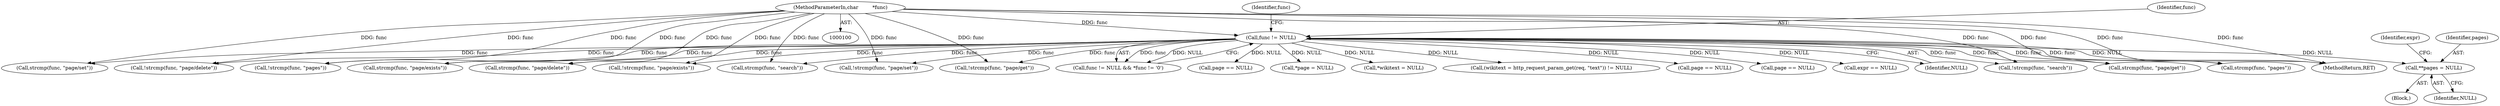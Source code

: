 digraph "0_didiwiki_5e5c796617e1712905dc5462b94bd5e6c08d15ea_0@pointer" {
"1000277" [label="(Call,**pages = NULL)"];
"1000107" [label="(Call,func != NULL)"];
"1000103" [label="(MethodParameterIn,char         *func)"];
"1000354" [label="(MethodReturn,RET)"];
"1000154" [label="(Call,!strcmp(func, \"page/set\"))"];
"1000195" [label="(Call,!strcmp(func, \"page/delete\"))"];
"1000272" [label="(Call,strcmp(func, \"search\"))"];
"1000117" [label="(Call,strcmp(func, \"page/get\"))"];
"1000268" [label="(Call,strcmp(func, \"pages\"))"];
"1000103" [label="(MethodParameterIn,char         *func)"];
"1000108" [label="(Identifier,func)"];
"1000242" [label="(Call,page == NULL)"];
"1000155" [label="(Call,strcmp(func, \"page/set\"))"];
"1000267" [label="(Call,!strcmp(func, \"pages\"))"];
"1000284" [label="(Identifier,expr)"];
"1000164" [label="(Call,*page = NULL)"];
"1000160" [label="(Call,*wikitext = NULL)"];
"1000169" [label="(Call,(wikitext = http_request_param_get(req, \"text\")) != NULL)"];
"1000106" [label="(Call,func != NULL && *func != '\0')"];
"1000275" [label="(Block,)"];
"1000112" [label="(Identifier,func)"];
"1000107" [label="(Call,func != NULL)"];
"1000230" [label="(Call,!strcmp(func, \"page/exists\"))"];
"1000128" [label="(Call,page == NULL)"];
"1000271" [label="(Call,!strcmp(func, \"search\"))"];
"1000207" [label="(Call,page == NULL)"];
"1000196" [label="(Call,strcmp(func, \"page/delete\"))"];
"1000231" [label="(Call,strcmp(func, \"page/exists\"))"];
"1000116" [label="(Call,!strcmp(func, \"page/get\"))"];
"1000289" [label="(Call,expr == NULL)"];
"1000278" [label="(Identifier,pages)"];
"1000277" [label="(Call,**pages = NULL)"];
"1000279" [label="(Identifier,NULL)"];
"1000109" [label="(Identifier,NULL)"];
"1000277" -> "1000275"  [label="AST: "];
"1000277" -> "1000279"  [label="CFG: "];
"1000278" -> "1000277"  [label="AST: "];
"1000279" -> "1000277"  [label="AST: "];
"1000284" -> "1000277"  [label="CFG: "];
"1000107" -> "1000277"  [label="DDG: NULL"];
"1000107" -> "1000106"  [label="AST: "];
"1000107" -> "1000109"  [label="CFG: "];
"1000108" -> "1000107"  [label="AST: "];
"1000109" -> "1000107"  [label="AST: "];
"1000112" -> "1000107"  [label="CFG: "];
"1000106" -> "1000107"  [label="CFG: "];
"1000107" -> "1000354"  [label="DDG: func"];
"1000107" -> "1000354"  [label="DDG: NULL"];
"1000107" -> "1000106"  [label="DDG: func"];
"1000107" -> "1000106"  [label="DDG: NULL"];
"1000103" -> "1000107"  [label="DDG: func"];
"1000107" -> "1000116"  [label="DDG: func"];
"1000107" -> "1000117"  [label="DDG: func"];
"1000107" -> "1000128"  [label="DDG: NULL"];
"1000107" -> "1000154"  [label="DDG: func"];
"1000107" -> "1000155"  [label="DDG: func"];
"1000107" -> "1000160"  [label="DDG: NULL"];
"1000107" -> "1000164"  [label="DDG: NULL"];
"1000107" -> "1000169"  [label="DDG: NULL"];
"1000107" -> "1000195"  [label="DDG: func"];
"1000107" -> "1000196"  [label="DDG: func"];
"1000107" -> "1000207"  [label="DDG: NULL"];
"1000107" -> "1000230"  [label="DDG: func"];
"1000107" -> "1000231"  [label="DDG: func"];
"1000107" -> "1000242"  [label="DDG: NULL"];
"1000107" -> "1000267"  [label="DDG: func"];
"1000107" -> "1000268"  [label="DDG: func"];
"1000107" -> "1000271"  [label="DDG: func"];
"1000107" -> "1000272"  [label="DDG: func"];
"1000107" -> "1000289"  [label="DDG: NULL"];
"1000103" -> "1000100"  [label="AST: "];
"1000103" -> "1000354"  [label="DDG: func"];
"1000103" -> "1000116"  [label="DDG: func"];
"1000103" -> "1000117"  [label="DDG: func"];
"1000103" -> "1000154"  [label="DDG: func"];
"1000103" -> "1000155"  [label="DDG: func"];
"1000103" -> "1000195"  [label="DDG: func"];
"1000103" -> "1000196"  [label="DDG: func"];
"1000103" -> "1000230"  [label="DDG: func"];
"1000103" -> "1000231"  [label="DDG: func"];
"1000103" -> "1000267"  [label="DDG: func"];
"1000103" -> "1000268"  [label="DDG: func"];
"1000103" -> "1000271"  [label="DDG: func"];
"1000103" -> "1000272"  [label="DDG: func"];
}
